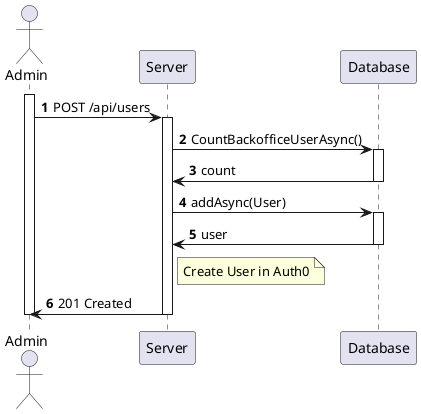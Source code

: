 @startuml process-view

autonumber

actor Admin as  "Admin"
participant "Server" as Server
participant "Database" as Database

activate Admin
    Admin->Server:POST /api/users
    activate Server
        Server->Database:CountBackofficeUserAsync()
        activate Database

            Server<-Database:count
        deactivate Database

        Server->Database:addAsync(User)
        activate Database

            Server<-Database:user
        deactivate Database

        note right of Server: Create User in Auth0

        Admin<-Server:201 Created
    deactivate Server
deactivate Admin

@enduml